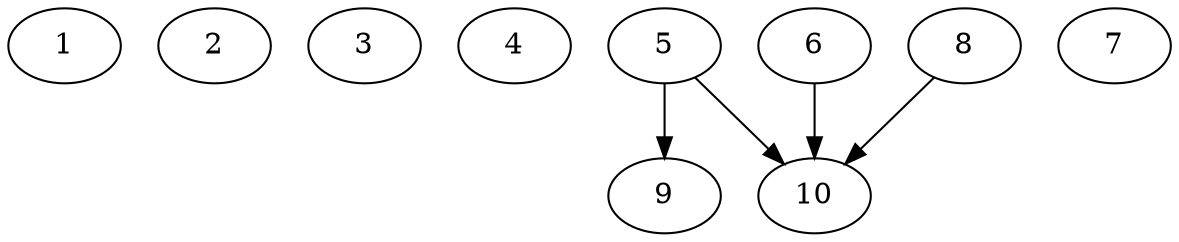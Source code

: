 // DAG automatically generated by daggen at Thu Oct  3 13:58:04 2019
// ./daggen --dot -n 10 --ccr 0.3 --fat 0.9 --regular 0.5 --density 0.5 --mindata 5242880 --maxdata 52428800 
digraph G {
  1 [size="56364373", alpha="0.17", expect_size="16909312"] 
  2 [size="105253547", alpha="0.03", expect_size="31576064"] 
  3 [size="52142080", alpha="0.18", expect_size="15642624"] 
  4 [size="151087787", alpha="0.07", expect_size="45326336"] 
  5 [size="130426880", alpha="0.10", expect_size="39128064"] 
  5 -> 9 [size ="39128064"]
  5 -> 10 [size ="39128064"]
  6 [size="63685973", alpha="0.19", expect_size="19105792"] 
  6 -> 10 [size ="19105792"]
  7 [size="132625067", alpha="0.13", expect_size="39787520"] 
  8 [size="126450347", alpha="0.17", expect_size="37935104"] 
  8 -> 10 [size ="37935104"]
  9 [size="73482240", alpha="0.09", expect_size="22044672"] 
  10 [size="68529493", alpha="0.05", expect_size="20558848"] 
}

